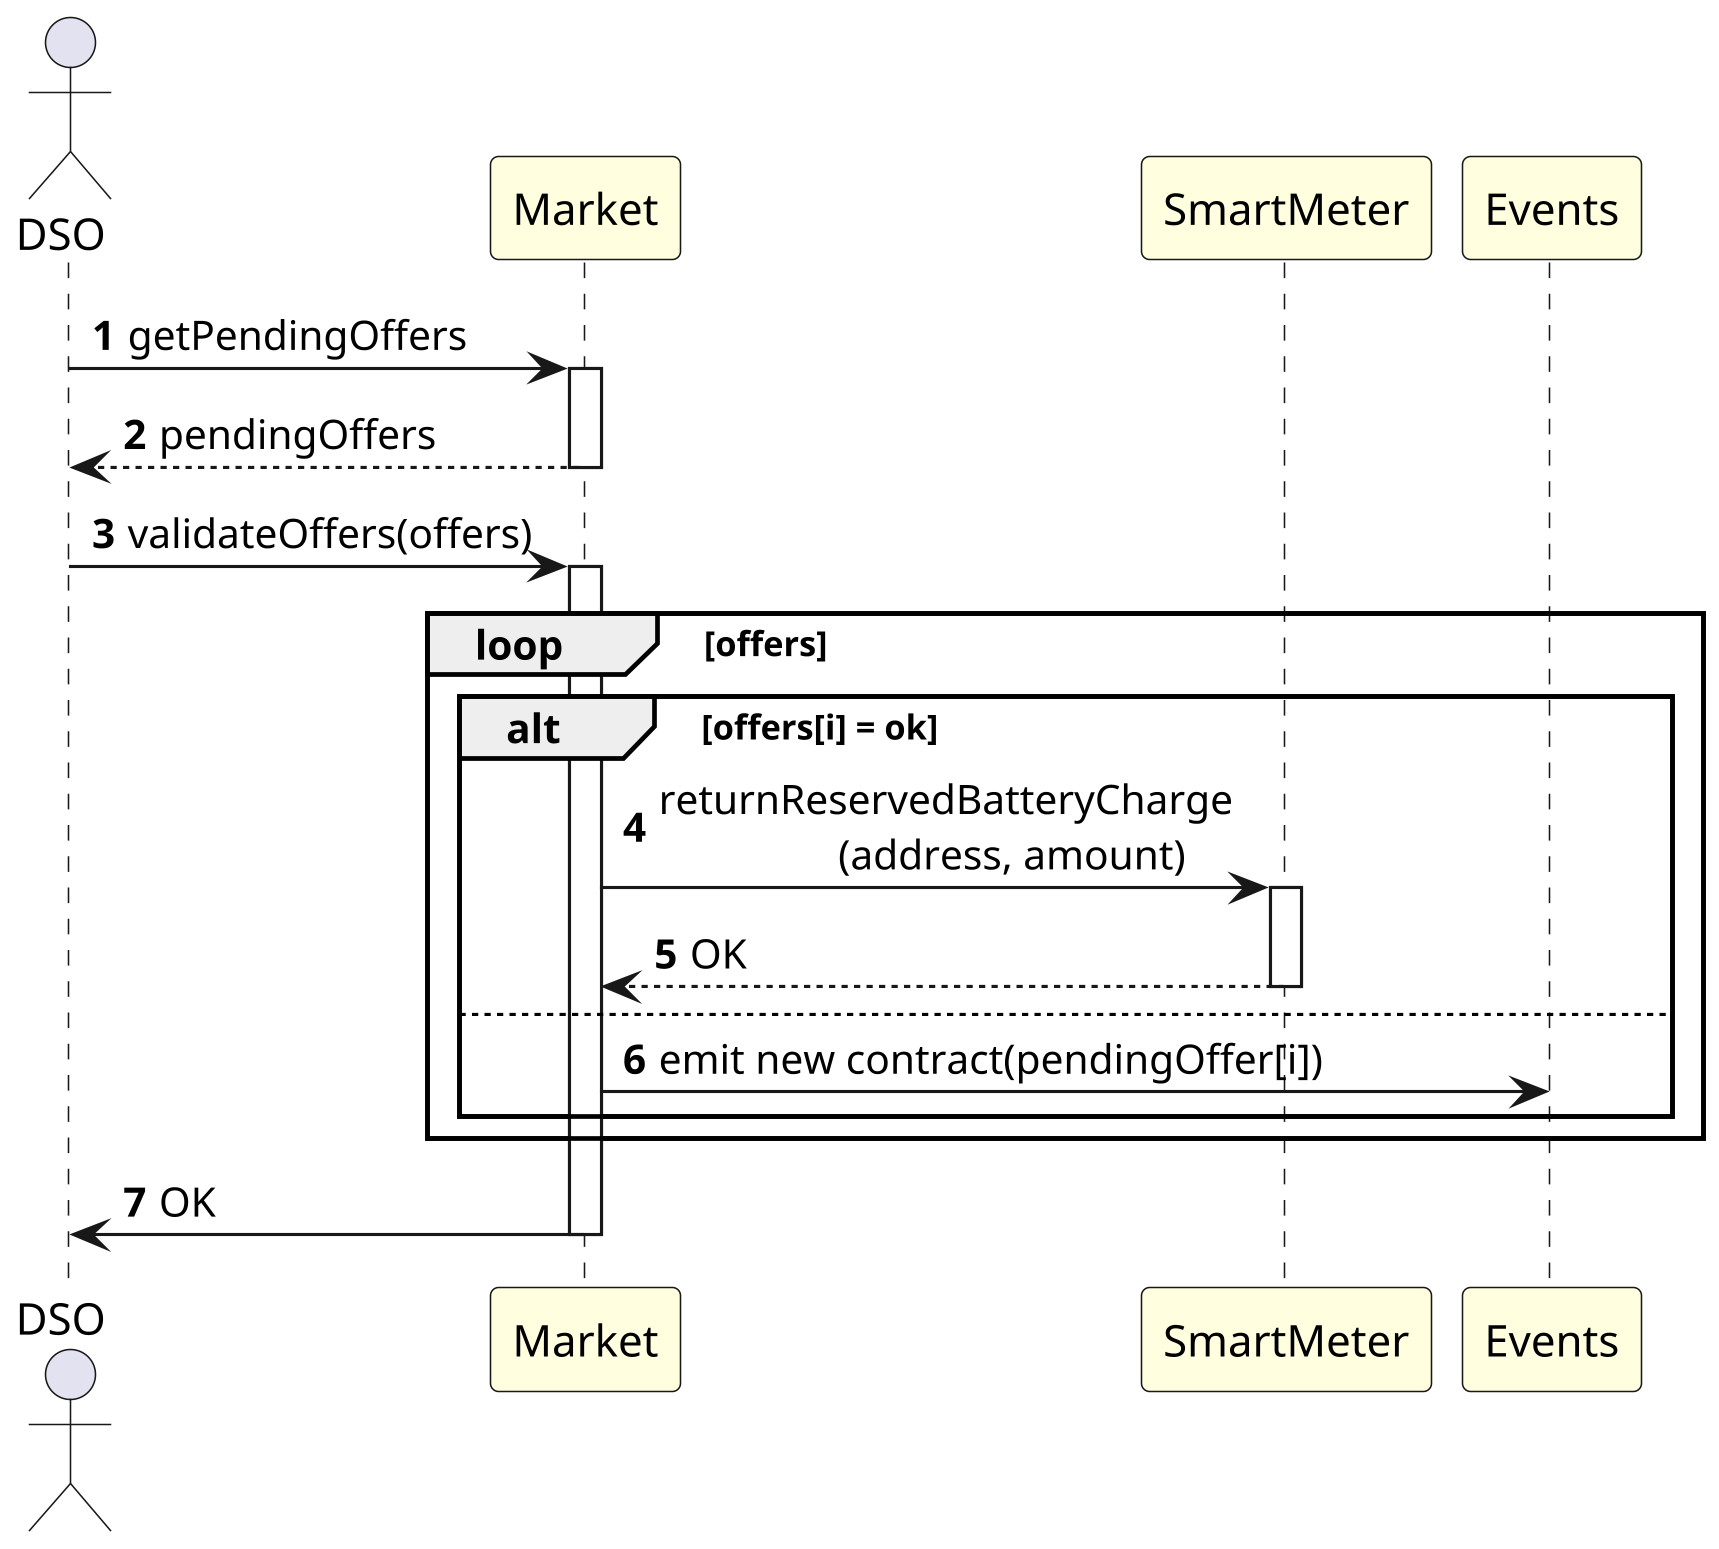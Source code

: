 @startuml BuyOffer
actor DSO
participant Market #LightYellow
participant SmartMeter #LightYellow
participant Events #LightYellow 

skinparam dpi 300

autonumber

DSO -> Market ++: getPendingOffers
Market --> DSO --: pendingOffers
DSO -> Market ++: validateOffers(offers)
loop offers
alt offers[i] = ok
Market -> SmartMeter ++: returnReservedBatteryCharge\n\t\t (address, amount)
SmartMeter --> Market --: OK
else
Market -> Events: emit new contract(pendingOffer[i])
end
end
Market -> DSO --: OK

@enduml